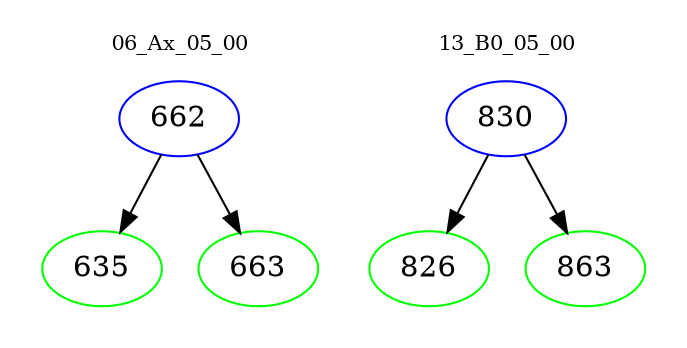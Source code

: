digraph{
subgraph cluster_0 {
color = white
label = "06_Ax_05_00";
fontsize=10;
T0_662 [label="662", color="blue"]
T0_662 -> T0_635 [color="black"]
T0_635 [label="635", color="green"]
T0_662 -> T0_663 [color="black"]
T0_663 [label="663", color="green"]
}
subgraph cluster_1 {
color = white
label = "13_B0_05_00";
fontsize=10;
T1_830 [label="830", color="blue"]
T1_830 -> T1_826 [color="black"]
T1_826 [label="826", color="green"]
T1_830 -> T1_863 [color="black"]
T1_863 [label="863", color="green"]
}
}
